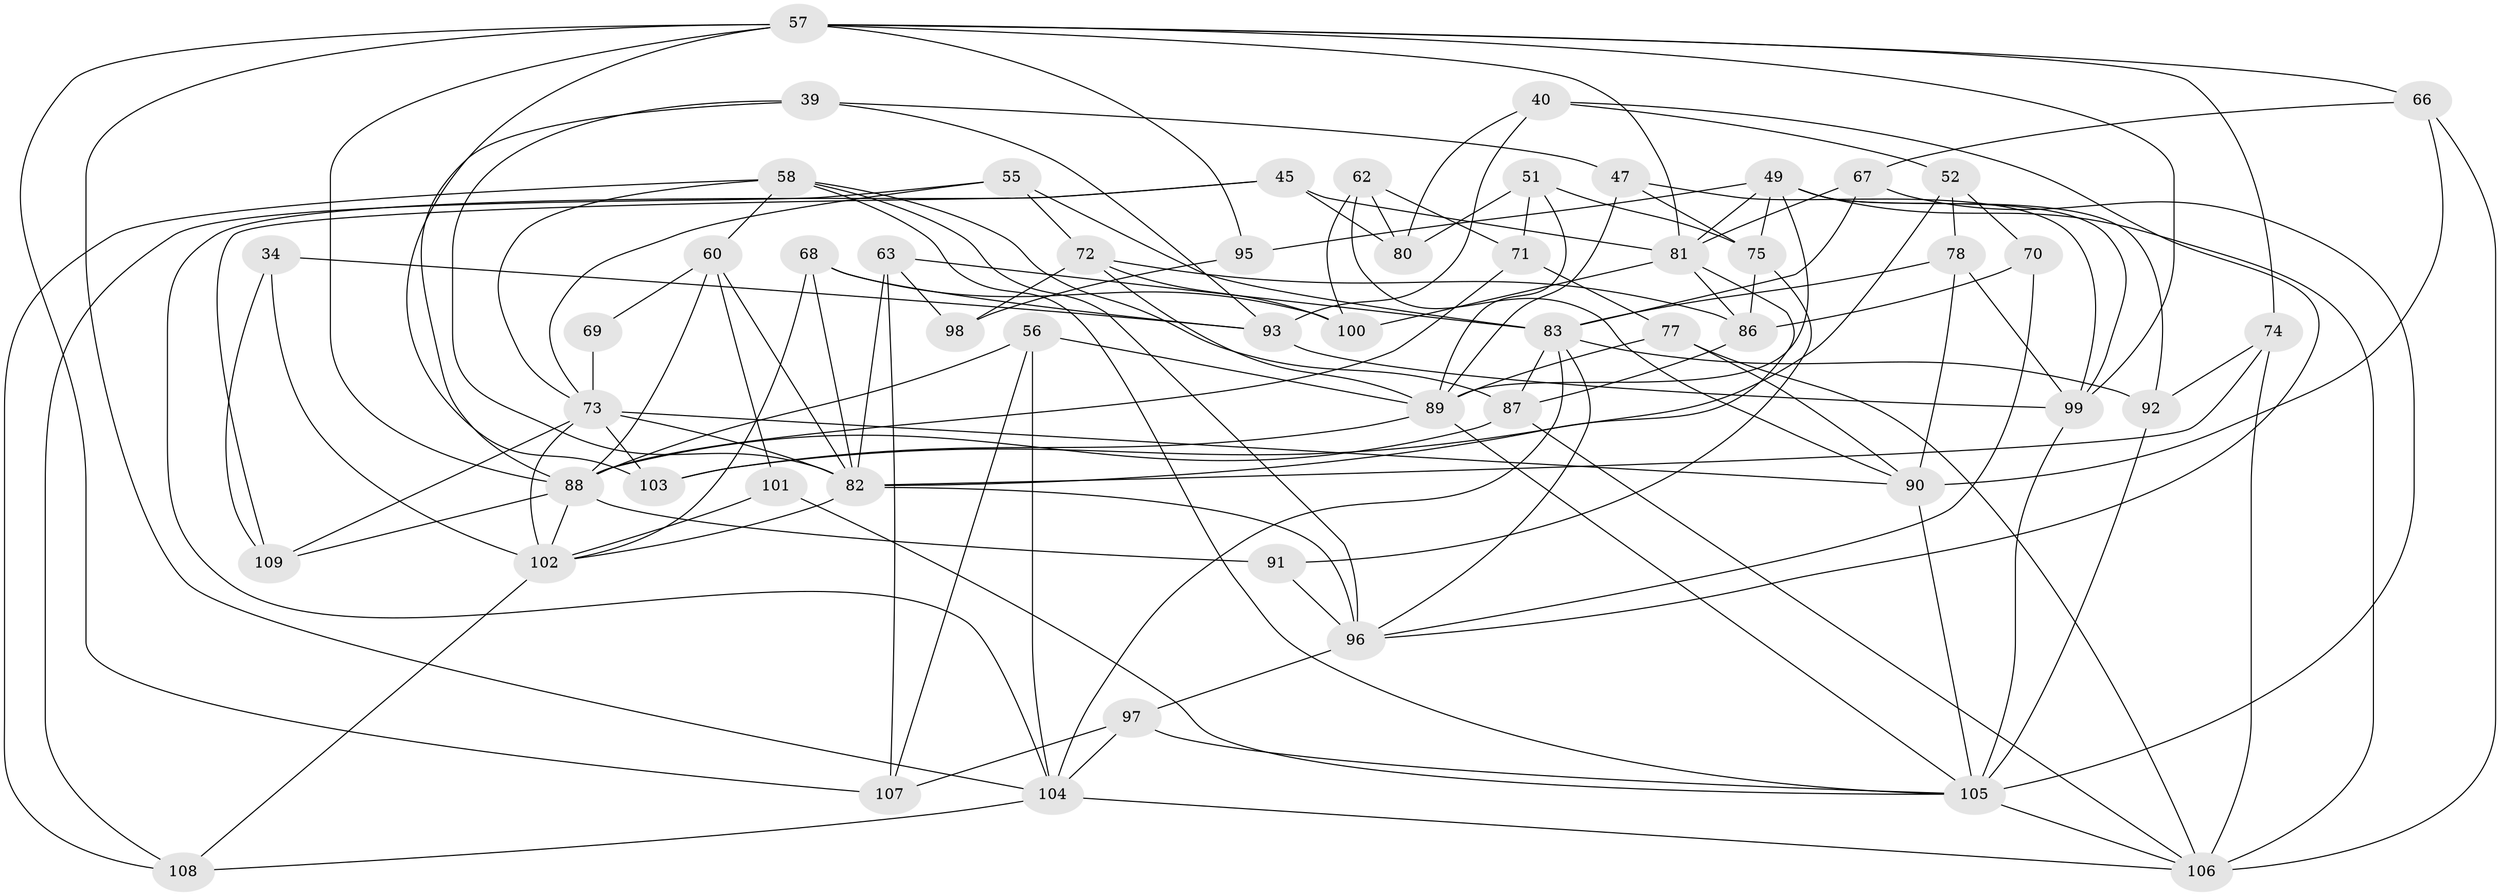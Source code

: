 // original degree distribution, {4: 1.0}
// Generated by graph-tools (version 1.1) at 2025/57/03/09/25 04:57:53]
// undirected, 54 vertices, 135 edges
graph export_dot {
graph [start="1"]
  node [color=gray90,style=filled];
  34 [super="+1"];
  39;
  40;
  45;
  47;
  49 [super="+44"];
  51;
  52;
  55;
  56;
  57 [super="+10+25+54"];
  58 [super="+6+27"];
  60 [super="+26"];
  62;
  63;
  66;
  67;
  68;
  69;
  70;
  71;
  72 [super="+13"];
  73 [super="+8+37"];
  74;
  75 [super="+22"];
  77 [super="+21"];
  78;
  80;
  81 [super="+14+41"];
  82 [super="+20+28+50+42"];
  83 [super="+46"];
  86 [super="+15"];
  87 [super="+64"];
  88 [super="+5+29+59"];
  89 [super="+24+79"];
  90 [super="+36"];
  91;
  92;
  93 [super="+84"];
  95;
  96 [super="+32+43"];
  97 [super="+76"];
  98;
  99 [super="+35+94"];
  100;
  101;
  102 [super="+61"];
  103;
  104 [super="+2+7"];
  105 [super="+30+65"];
  106 [super="+48"];
  107;
  108;
  109 [super="+85"];
  34 -- 109 [weight=2];
  34 -- 93;
  34 -- 102 [weight=3];
  39 -- 47;
  39 -- 88;
  39 -- 82;
  39 -- 93;
  40 -- 80;
  40 -- 52;
  40 -- 96;
  40 -- 93;
  45 -- 80;
  45 -- 81;
  45 -- 109;
  45 -- 104;
  47 -- 99;
  47 -- 75;
  47 -- 89;
  49 -- 81 [weight=2];
  49 -- 95 [weight=2];
  49 -- 106 [weight=2];
  49 -- 75;
  49 -- 92;
  49 -- 89;
  49 -- 99;
  51 -- 71;
  51 -- 80;
  51 -- 89;
  51 -- 75;
  52 -- 78;
  52 -- 103;
  52 -- 70;
  55 -- 108;
  55 -- 83;
  55 -- 72;
  55 -- 73;
  56 -- 107;
  56 -- 104;
  56 -- 89;
  56 -- 88;
  57 -- 66;
  57 -- 103;
  57 -- 88 [weight=2];
  57 -- 74;
  57 -- 107;
  57 -- 95;
  57 -- 104;
  57 -- 81;
  57 -- 99;
  58 -- 87 [weight=2];
  58 -- 108;
  58 -- 60 [weight=2];
  58 -- 105;
  58 -- 96;
  58 -- 73;
  60 -- 88;
  60 -- 69 [weight=2];
  60 -- 101;
  60 -- 82 [weight=2];
  62 -- 90;
  62 -- 80;
  62 -- 71;
  62 -- 100;
  63 -- 98;
  63 -- 107;
  63 -- 83;
  63 -- 82;
  66 -- 67;
  66 -- 106;
  66 -- 90;
  67 -- 83;
  67 -- 81;
  67 -- 105;
  68 -- 93;
  68 -- 100;
  68 -- 102;
  68 -- 82;
  69 -- 73 [weight=2];
  70 -- 96 [weight=2];
  70 -- 86;
  71 -- 88;
  71 -- 77;
  72 -- 100;
  72 -- 98 [weight=2];
  72 -- 89;
  72 -- 86;
  73 -- 109;
  73 -- 82 [weight=2];
  73 -- 90;
  73 -- 103;
  73 -- 102;
  74 -- 92;
  74 -- 106;
  74 -- 82;
  75 -- 91;
  75 -- 86 [weight=2];
  77 -- 106;
  77 -- 89 [weight=2];
  77 -- 90 [weight=2];
  78 -- 83;
  78 -- 90;
  78 -- 99;
  81 -- 86;
  81 -- 100;
  81 -- 82;
  82 -- 96 [weight=2];
  82 -- 102;
  83 -- 87;
  83 -- 104;
  83 -- 96;
  83 -- 92;
  86 -- 87;
  87 -- 106;
  87 -- 88;
  88 -- 109 [weight=2];
  88 -- 91 [weight=2];
  88 -- 102;
  89 -- 103;
  89 -- 105 [weight=2];
  90 -- 105 [weight=2];
  91 -- 96;
  92 -- 105;
  93 -- 99 [weight=2];
  95 -- 98;
  96 -- 97 [weight=2];
  97 -- 107;
  97 -- 104 [weight=2];
  97 -- 105;
  99 -- 105 [weight=2];
  101 -- 105;
  101 -- 102 [weight=2];
  102 -- 108;
  104 -- 108;
  104 -- 106;
  105 -- 106;
}
